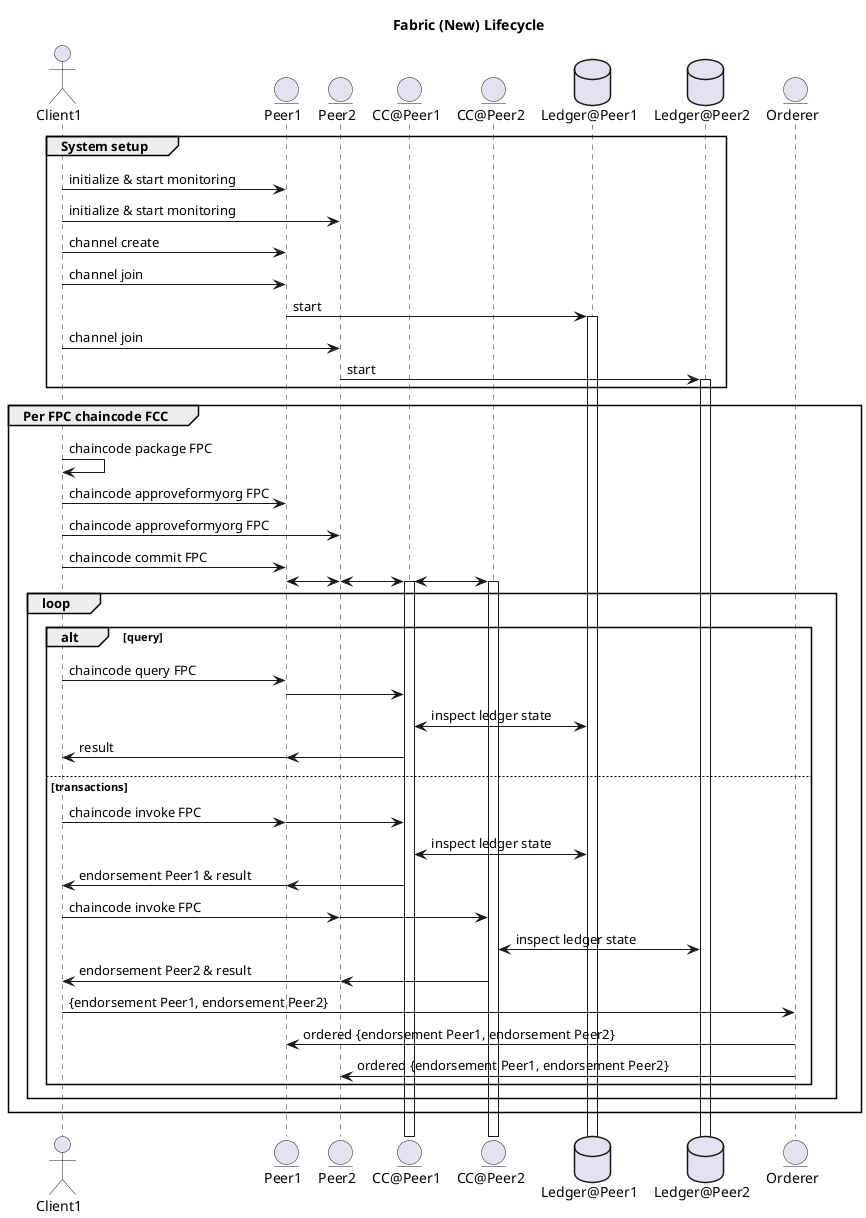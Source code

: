 /'
    Copyright Intel Corp. All Rights Reserved.
    Copyright IBM Corp. All Rights Reserved.

    SPDX-License-Identifier: Apache-2.0
'/

@startuml

'- force wrapping of longer text
'skinparam wrapWidth 400

!pragma teoz true


title Fabric (New) Lifecycle

actor	Client1
entity	Peer1
entity	Peer2
entity CC@Peer1 as ecc1
entity CC@Peer2 as ecc2
database Ledger@Peer1 as tlcc1
database Ledger@Peer2 as tlcc2
entity	Orderer

group System setup

   Client1 -> Peer1 : initialize & start monitoring
   Client1 -> Peer2 : initialize & start monitoring

   Client1 -> Peer1 : channel create

   Client1 -> Peer1 : channel join
   Peer1 -> tlcc1 : start
   activate tlcc1

   Client1 -> Peer2 : channel join
   Peer2 -> tlcc2 : start
   activate tlcc2
end


group Per FPC chaincode FCC

   Client1 -> Client1: chaincode package FPC

   Client1 -> Peer1 : chaincode approveformyorg FPC
   Client1 -> Peer2 : chaincode approveformyorg FPC

   Client1 -> Peer1 : chaincode commit FPC
   Peer1 <-> Peer2
   & Peer2 <-> ecc1 
   & ecc1 <-> ecc2
   activate ecc1
   activate ecc2

   loop
     alt query
        Client1 -> Peer1 : chaincode query FPC
        Peer1 -> ecc1
        ecc1 <-> tlcc1: inspect ledger state
        Peer1 <- ecc1
        & Client1 <- Peer1 : result

     else transactions
        Client1 -> Peer1 : chaincode invoke FPC
        & Peer1 -> ecc1
        ecc1 <-> tlcc1: inspect ledger state
        Peer1 <- ecc1
        & Client1 <- Peer1 : endorsement Peer1 & result

        Client1 -> Peer2 : chaincode invoke FPC
        & Peer2 -> ecc2
        ecc2 <-> tlcc2: inspect ledger state
        Peer2 <- ecc2
        & Client1 <- Peer2 : endorsement Peer2 & result
        Client1 -> Orderer : {endorsement Peer1, endorsement Peer2}
        Peer1 <- Orderer : ordered {endorsement Peer1, endorsement Peer2}
        Peer2 <- Orderer : ordered {endorsement Peer1, endorsement Peer2}
     end
   end

end

@enduml
